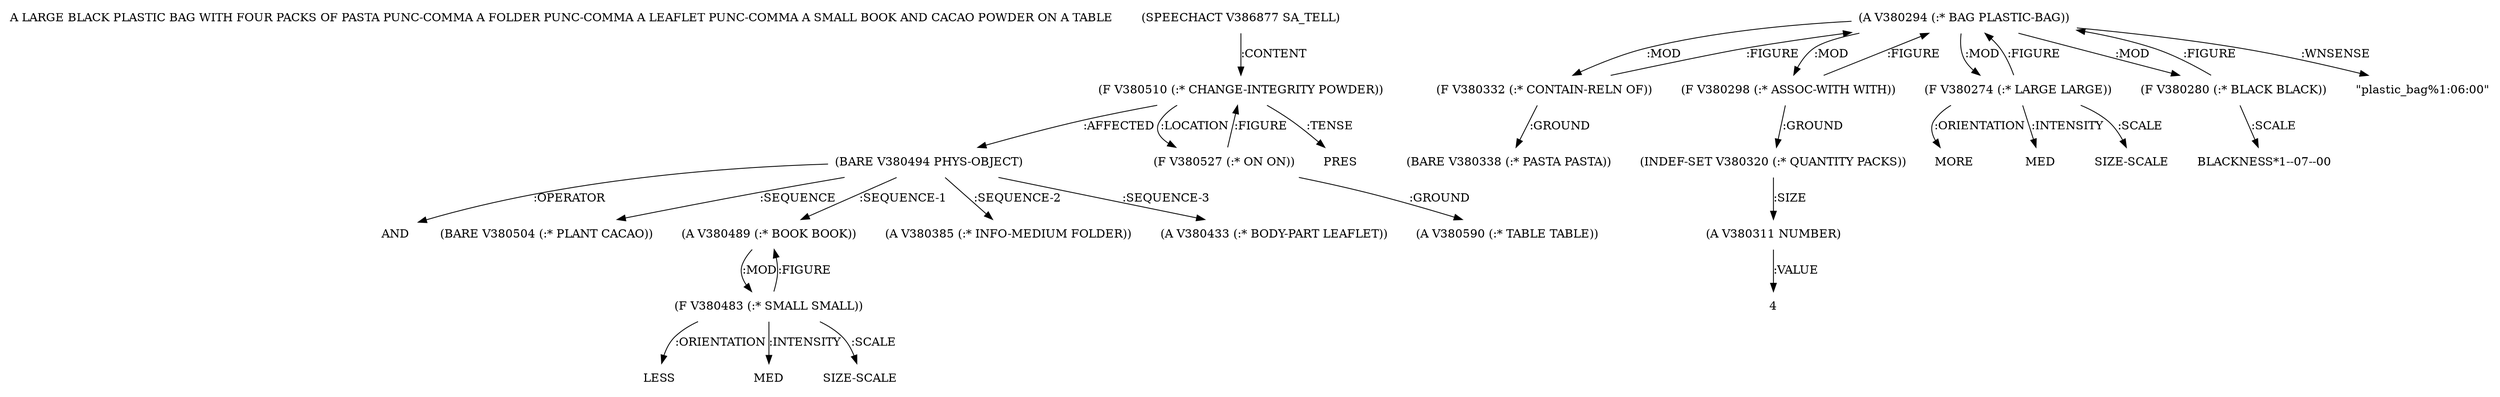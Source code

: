 digraph Terms {
  node [shape=none]
  "A LARGE BLACK PLASTIC BAG WITH FOUR PACKS OF PASTA PUNC-COMMA A FOLDER PUNC-COMMA A LEAFLET PUNC-COMMA A SMALL BOOK AND CACAO POWDER ON A TABLE"
  "V386877" [label="(SPEECHACT V386877 SA_TELL)"]
  "V386877" -> "V380510" [label=":CONTENT"]
  "V380510" [label="(F V380510 (:* CHANGE-INTEGRITY POWDER))"]
  "V380510" -> "V380494" [label=":AFFECTED"]
  "V380510" -> "V380527" [label=":LOCATION"]
  "V380510" -> "NT390199" [label=":TENSE"]
  "NT390199" [label="PRES"]
  "V380494" [label="(BARE V380494 PHYS-OBJECT)"]
  "V380494" -> "NT390200" [label=":OPERATOR"]
  "NT390200" [label="AND"]
  "V380494" -> "V380504" [label=":SEQUENCE"]
  "V380494" -> "V380489" [label=":SEQUENCE-1"]
  "V380494" -> "V380385" [label=":SEQUENCE-2"]
  "V380494" -> "V380433" [label=":SEQUENCE-3"]
  "V380385" [label="(A V380385 (:* INFO-MEDIUM FOLDER))"]
  "V380433" [label="(A V380433 (:* BODY-PART LEAFLET))"]
  "V380489" [label="(A V380489 (:* BOOK BOOK))"]
  "V380489" -> "V380483" [label=":MOD"]
  "V380483" [label="(F V380483 (:* SMALL SMALL))"]
  "V380483" -> "NT390201" [label=":ORIENTATION"]
  "NT390201" [label="LESS"]
  "V380483" -> "NT390202" [label=":INTENSITY"]
  "NT390202" [label="MED"]
  "V380483" -> "V380489" [label=":FIGURE"]
  "V380483" -> "NT390203" [label=":SCALE"]
  "NT390203" [label="SIZE-SCALE"]
  "V380504" [label="(BARE V380504 (:* PLANT CACAO))"]
  "V380527" [label="(F V380527 (:* ON ON))"]
  "V380527" -> "V380590" [label=":GROUND"]
  "V380527" -> "V380510" [label=":FIGURE"]
  "V380590" [label="(A V380590 (:* TABLE TABLE))"]
  "V380294" [label="(A V380294 (:* BAG PLASTIC-BAG))"]
  "V380294" -> "V380332" [label=":MOD"]
  "V380294" -> "V380298" [label=":MOD"]
  "V380294" -> "V380274" [label=":MOD"]
  "V380294" -> "V380280" [label=":MOD"]
  "V380294" -> "NT390204" [label=":WNSENSE"]
  "NT390204" [label="\"plastic_bag%1:06:00\""]
  "V380274" [label="(F V380274 (:* LARGE LARGE))"]
  "V380274" -> "NT390205" [label=":ORIENTATION"]
  "NT390205" [label="MORE"]
  "V380274" -> "NT390206" [label=":INTENSITY"]
  "NT390206" [label="MED"]
  "V380274" -> "V380294" [label=":FIGURE"]
  "V380274" -> "NT390207" [label=":SCALE"]
  "NT390207" [label="SIZE-SCALE"]
  "V380280" [label="(F V380280 (:* BLACK BLACK))"]
  "V380280" -> "V380294" [label=":FIGURE"]
  "V380280" -> "NT390208" [label=":SCALE"]
  "NT390208" [label="BLACKNESS*1--07--00"]
  "V380298" [label="(F V380298 (:* ASSOC-WITH WITH))"]
  "V380298" -> "V380320" [label=":GROUND"]
  "V380298" -> "V380294" [label=":FIGURE"]
  "V380320" [label="(INDEF-SET V380320 (:* QUANTITY PACKS))"]
  "V380320" -> "V380311" [label=":SIZE"]
  "V380311" [label="(A V380311 NUMBER)"]
  "V380311" -> "NT390209" [label=":VALUE"]
  "NT390209" [label="4"]
  "V380332" [label="(F V380332 (:* CONTAIN-RELN OF))"]
  "V380332" -> "V380338" [label=":GROUND"]
  "V380332" -> "V380294" [label=":FIGURE"]
  "V380338" [label="(BARE V380338 (:* PASTA PASTA))"]
}
